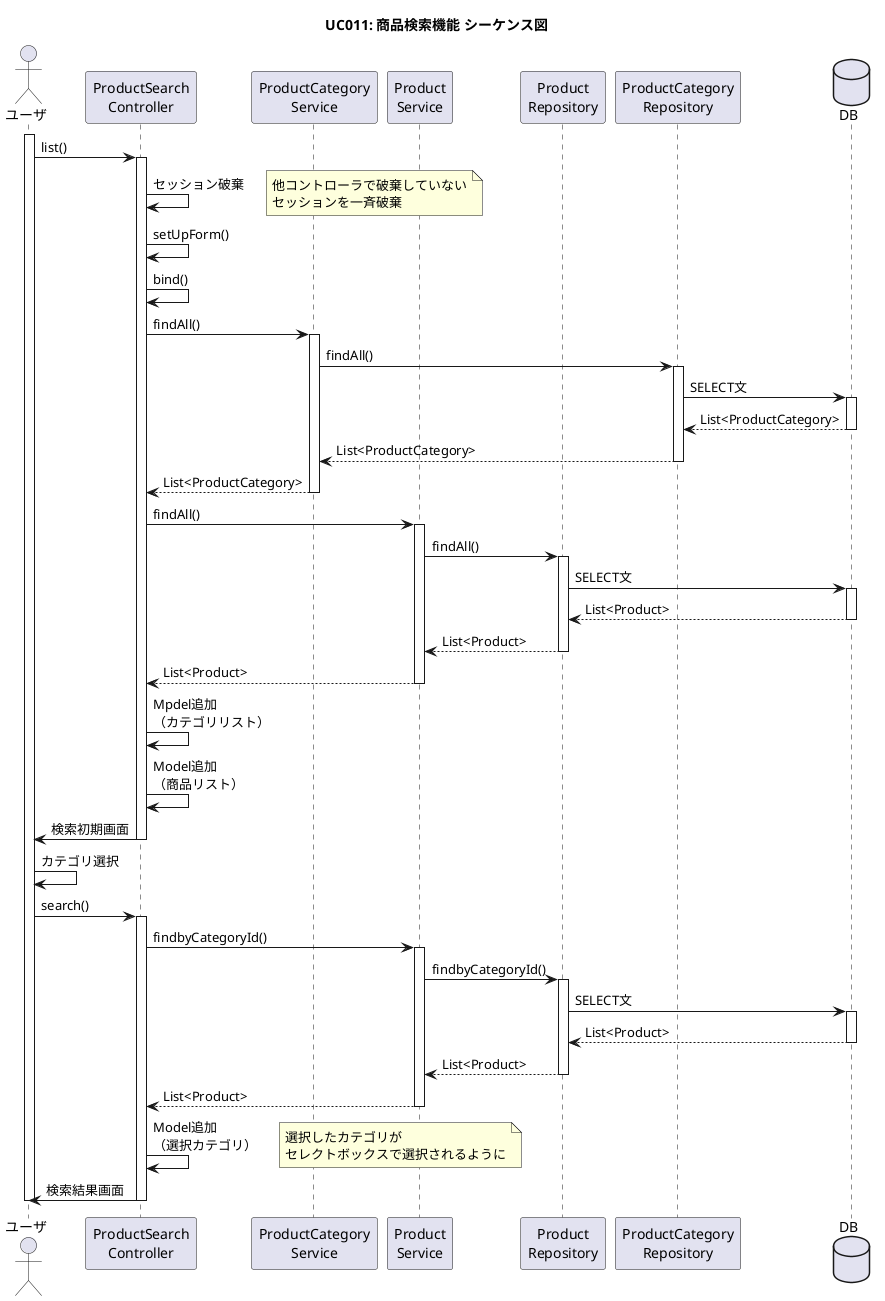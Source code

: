 @startuml

title UC011: 商品検索機能 シーケンス図
skinparam shadowing false

actor ユーザ as user
activate user
participant "ProductSearch\nController" as controller
participant "ProductCategory\nService" as svc1
participant "Product\nService" as svc2
participant "Product\nRepository" as repo1
participant "ProductCategory\nRepository" as repo2
database "DB" as db

' 検索初期画面
user -> controller ++ : list()
controller -> controller : セッション破棄
note right: 他コントローラで破棄していない\nセッションを一斉破棄
controller -> controller : setUpForm()
controller -> controller : bind()
controller -> svc1 ++ : findAll()
svc1 -> repo2 ++ : findAll()
repo2 -> db ++ : SELECT文
db --> repo2 -- : List<ProductCategory>
repo2 --> svc1 -- : List<ProductCategory>
svc1 --> controller -- : List<ProductCategory>
controller -> svc2 ++ : findAll()
svc2 -> repo1 ++ : findAll()
repo1 -> db ++ : SELECT文
db --> repo1 -- : List<Product>
repo1 --> svc2 -- : List<Product>
svc2 --> controller -- : List<Product>
controller -> controller : Mpdel追加\n（カテゴリリスト）
controller -> controller : Model追加\n（商品リスト）
controller -> user -- : 検索初期画面

' 検索結果画面
user -> user : カテゴリ選択
user -> controller ++ : search()
controller -> svc2 ++ : findbyCategoryId()
svc2 -> repo1 ++ : findbyCategoryId()
repo1 -> db ++ : SELECT文
db --> repo1 -- : List<Product>
repo1 --> svc2 -- : List<Product>
svc2 --> controller -- : List<Product>
controller -> controller : Model追加\n（選択カテゴリ）
note right: 選択したカテゴリが\nセレクトボックスで選択されるように
controller -> user -- : 検索結果画面

deactivate user
@enduml